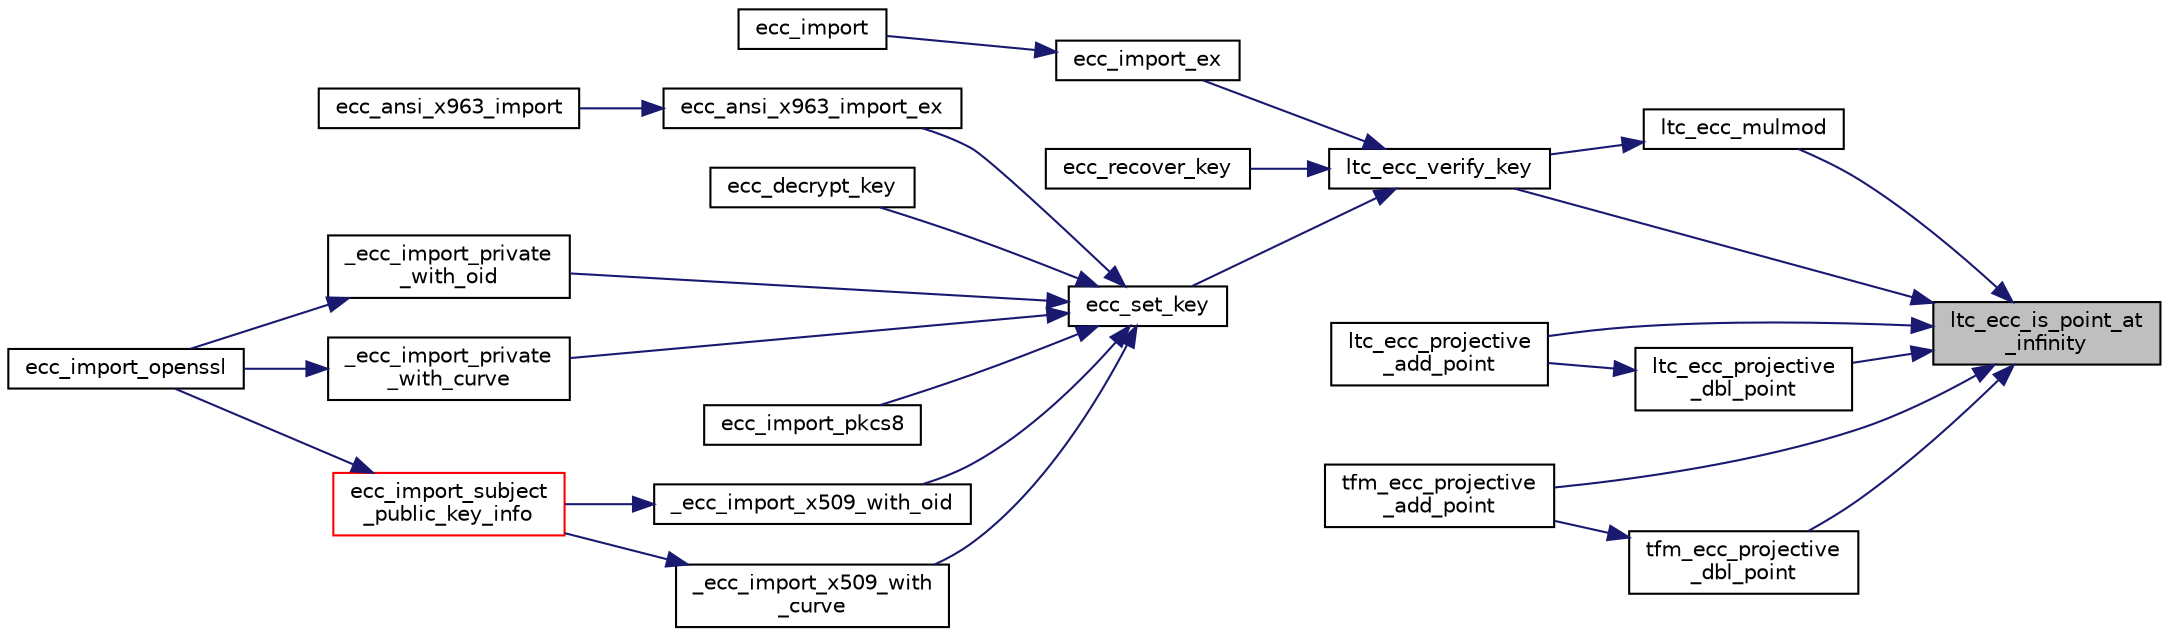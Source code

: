 digraph "ltc_ecc_is_point_at_infinity"
{
 // LATEX_PDF_SIZE
  edge [fontname="Helvetica",fontsize="10",labelfontname="Helvetica",labelfontsize="10"];
  node [fontname="Helvetica",fontsize="10",shape=record];
  rankdir="RL";
  Node689 [label="ltc_ecc_is_point_at\l_infinity",height=0.2,width=0.4,color="black", fillcolor="grey75", style="filled", fontcolor="black",tooltip=" "];
  Node689 -> Node690 [dir="back",color="midnightblue",fontsize="10",style="solid"];
  Node690 [label="ltc_ecc_mulmod",height=0.2,width=0.4,color="black", fillcolor="white", style="filled",URL="$ltc__ecc__mulmod__timing_8c.html#a818e5e4135d8aa58cf09e502e98ccc90",tooltip="Perform a point multiplication (timing resistant)"];
  Node690 -> Node691 [dir="back",color="midnightblue",fontsize="10",style="solid"];
  Node691 [label="ltc_ecc_verify_key",height=0.2,width=0.4,color="black", fillcolor="white", style="filled",URL="$ltc__ecc__verify__key_8c.html#ac0dfaf009d9b0101291727341a20bb40",tooltip="Verify a key according to ANSI spec."];
  Node691 -> Node692 [dir="back",color="midnightblue",fontsize="10",style="solid"];
  Node692 [label="ecc_import_ex",height=0.2,width=0.4,color="black", fillcolor="white", style="filled",URL="$ecc__import_8c.html#ab9bceabc3a4d16f6b714325ac383e024",tooltip="Import an ECC key from a binary packet, using user supplied domain params rather than one of the NIST..."];
  Node692 -> Node693 [dir="back",color="midnightblue",fontsize="10",style="solid"];
  Node693 [label="ecc_import",height=0.2,width=0.4,color="black", fillcolor="white", style="filled",URL="$ecc__import_8c.html#aa2f73e9fe5de2132d2716638e2ff7ca8",tooltip="Import an ECC key from a binary packet."];
  Node691 -> Node694 [dir="back",color="midnightblue",fontsize="10",style="solid"];
  Node694 [label="ecc_recover_key",height=0.2,width=0.4,color="black", fillcolor="white", style="filled",URL="$ecc__recover__key_8c.html#a42d1c0f03dd10a8ea98836bab2c1e6c6",tooltip="Recover ECC public key from signature and hash."];
  Node691 -> Node695 [dir="back",color="midnightblue",fontsize="10",style="solid"];
  Node695 [label="ecc_set_key",height=0.2,width=0.4,color="black", fillcolor="white", style="filled",URL="$ecc__set__key_8c.html#ab9df550c0c55f7e0054a82ae98eec1bf",tooltip=" "];
  Node695 -> Node696 [dir="back",color="midnightblue",fontsize="10",style="solid"];
  Node696 [label="ecc_ansi_x963_import_ex",height=0.2,width=0.4,color="black", fillcolor="white", style="filled",URL="$ecc__ansi__x963__import_8c.html#a5fe5cc4b4d9072dbf3c4d2b6f7f26282",tooltip=" "];
  Node696 -> Node697 [dir="back",color="midnightblue",fontsize="10",style="solid"];
  Node697 [label="ecc_ansi_x963_import",height=0.2,width=0.4,color="black", fillcolor="white", style="filled",URL="$ecc__ansi__x963__import_8c.html#a83af689aa24cc4abd654f877084e23d5",tooltip="Import an ANSI X9.63 format public key."];
  Node695 -> Node698 [dir="back",color="midnightblue",fontsize="10",style="solid"];
  Node698 [label="ecc_decrypt_key",height=0.2,width=0.4,color="black", fillcolor="white", style="filled",URL="$ecc__decrypt__key_8c.html#adfbc21632ec24dad838fa0700154a57d",tooltip="Decrypt an ECC encrypted key."];
  Node695 -> Node699 [dir="back",color="midnightblue",fontsize="10",style="solid"];
  Node699 [label="_ecc_import_private\l_with_oid",height=0.2,width=0.4,color="black", fillcolor="white", style="filled",URL="$ecc__import__openssl_8c.html#a575520694cdd251fbe84b186a1d3d102",tooltip=" "];
  Node699 -> Node700 [dir="back",color="midnightblue",fontsize="10",style="solid"];
  Node700 [label="ecc_import_openssl",height=0.2,width=0.4,color="black", fillcolor="white", style="filled",URL="$ecc__import__openssl_8c.html#a62e764a9d768652402f730abef32780a",tooltip=" "];
  Node695 -> Node701 [dir="back",color="midnightblue",fontsize="10",style="solid"];
  Node701 [label="_ecc_import_private\l_with_curve",height=0.2,width=0.4,color="black", fillcolor="white", style="filled",URL="$ecc__import__openssl_8c.html#adcadf3f801ec6d9091ab3d7001e3295e",tooltip=" "];
  Node701 -> Node700 [dir="back",color="midnightblue",fontsize="10",style="solid"];
  Node695 -> Node702 [dir="back",color="midnightblue",fontsize="10",style="solid"];
  Node702 [label="ecc_import_pkcs8",height=0.2,width=0.4,color="black", fillcolor="white", style="filled",URL="$ecc__import__pkcs8_8c.html#a0f0e747f119685eee3cc412f4480c52e",tooltip=" "];
  Node695 -> Node703 [dir="back",color="midnightblue",fontsize="10",style="solid"];
  Node703 [label="_ecc_import_x509_with_oid",height=0.2,width=0.4,color="black", fillcolor="white", style="filled",URL="$ecc__import__x509_8c.html#a95f6b54b054138d6b43afc3876908bad",tooltip=" "];
  Node703 -> Node704 [dir="back",color="midnightblue",fontsize="10",style="solid"];
  Node704 [label="ecc_import_subject\l_public_key_info",height=0.2,width=0.4,color="red", fillcolor="white", style="filled",URL="$ecc__import__x509_8c.html#a6e24f3e6a3975c4d9e261a6031cab7b5",tooltip=" "];
  Node704 -> Node700 [dir="back",color="midnightblue",fontsize="10",style="solid"];
  Node695 -> Node706 [dir="back",color="midnightblue",fontsize="10",style="solid"];
  Node706 [label="_ecc_import_x509_with\l_curve",height=0.2,width=0.4,color="black", fillcolor="white", style="filled",URL="$ecc__import__x509_8c.html#adf48b3ba468c0324055e9413a82d39f5",tooltip=" "];
  Node706 -> Node704 [dir="back",color="midnightblue",fontsize="10",style="solid"];
  Node689 -> Node707 [dir="back",color="midnightblue",fontsize="10",style="solid"];
  Node707 [label="ltc_ecc_projective\l_add_point",height=0.2,width=0.4,color="black", fillcolor="white", style="filled",URL="$ltc__ecc__projective__add__point_8c.html#a16f3ff8dd19aa2ccc2aab4024927bc93",tooltip="Add two ECC points."];
  Node689 -> Node708 [dir="back",color="midnightblue",fontsize="10",style="solid"];
  Node708 [label="ltc_ecc_projective\l_dbl_point",height=0.2,width=0.4,color="black", fillcolor="white", style="filled",URL="$ltc__ecc__projective__dbl__point_8c.html#af9bdd0d8d602ef3b300b11d19d7bc33a",tooltip="Double an ECC point."];
  Node708 -> Node707 [dir="back",color="midnightblue",fontsize="10",style="solid"];
  Node689 -> Node691 [dir="back",color="midnightblue",fontsize="10",style="solid"];
  Node689 -> Node709 [dir="back",color="midnightblue",fontsize="10",style="solid"];
  Node709 [label="tfm_ecc_projective\l_add_point",height=0.2,width=0.4,color="black", fillcolor="white", style="filled",URL="$tfm__desc_8c.html#a14cacb551b3712ad965048c1ca50214c",tooltip="Add two ECC points."];
  Node689 -> Node710 [dir="back",color="midnightblue",fontsize="10",style="solid"];
  Node710 [label="tfm_ecc_projective\l_dbl_point",height=0.2,width=0.4,color="black", fillcolor="white", style="filled",URL="$tfm__desc_8c.html#ad813bc1049823c93ea433632bd28ce27",tooltip=" "];
  Node710 -> Node709 [dir="back",color="midnightblue",fontsize="10",style="solid"];
}

